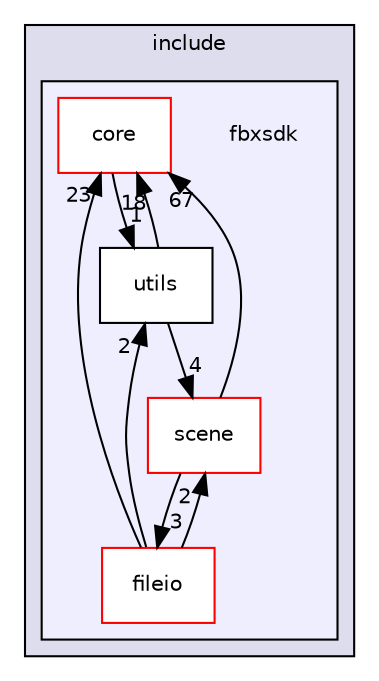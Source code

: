 digraph "C:/github/FBXpythonSDK201701/FBXpythonSDK201701/2017.1/include/fbxsdk" {
  compound=true
  node [ fontsize="10", fontname="Helvetica"];
  edge [ labelfontsize="10", labelfontname="Helvetica"];
  subgraph clusterdir_5150d3ec408cc88d4a430afaa310edb3 {
    graph [ bgcolor="#ddddee", pencolor="black", label="include" fontname="Helvetica", fontsize="10", URL="dir_5150d3ec408cc88d4a430afaa310edb3.html"]
  subgraph clusterdir_e7a7a586c60171c9c47f14bdba965fea {
    graph [ bgcolor="#eeeeff", pencolor="black", label="" URL="dir_e7a7a586c60171c9c47f14bdba965fea.html"];
    dir_e7a7a586c60171c9c47f14bdba965fea [shape=plaintext label="fbxsdk"];
    dir_dc5f68bdde303aff54e2a4c8ef8e1df0 [shape=box label="core" color="red" fillcolor="white" style="filled" URL="dir_dc5f68bdde303aff54e2a4c8ef8e1df0.html"];
    dir_0b4884537417db73e9151a961b9e458f [shape=box label="fileio" color="red" fillcolor="white" style="filled" URL="dir_0b4884537417db73e9151a961b9e458f.html"];
    dir_441596eda9d85fa6dd6bb5a95a3b13d3 [shape=box label="scene" color="red" fillcolor="white" style="filled" URL="dir_441596eda9d85fa6dd6bb5a95a3b13d3.html"];
    dir_48b60236b2acc8d1ee8a92b06080c54c [shape=box label="utils" color="black" fillcolor="white" style="filled" URL="dir_48b60236b2acc8d1ee8a92b06080c54c.html"];
  }
  }
  dir_48b60236b2acc8d1ee8a92b06080c54c->dir_441596eda9d85fa6dd6bb5a95a3b13d3 [headlabel="4", labeldistance=1.5 headhref="dir_000017_000012.html"];
  dir_48b60236b2acc8d1ee8a92b06080c54c->dir_dc5f68bdde303aff54e2a4c8ef8e1df0 [headlabel="18", labeldistance=1.5 headhref="dir_000017_000004.html"];
  dir_441596eda9d85fa6dd6bb5a95a3b13d3->dir_0b4884537417db73e9151a961b9e458f [headlabel="3", labeldistance=1.5 headhref="dir_000012_000009.html"];
  dir_441596eda9d85fa6dd6bb5a95a3b13d3->dir_dc5f68bdde303aff54e2a4c8ef8e1df0 [headlabel="67", labeldistance=1.5 headhref="dir_000012_000004.html"];
  dir_0b4884537417db73e9151a961b9e458f->dir_48b60236b2acc8d1ee8a92b06080c54c [headlabel="2", labeldistance=1.5 headhref="dir_000009_000017.html"];
  dir_0b4884537417db73e9151a961b9e458f->dir_441596eda9d85fa6dd6bb5a95a3b13d3 [headlabel="2", labeldistance=1.5 headhref="dir_000009_000012.html"];
  dir_0b4884537417db73e9151a961b9e458f->dir_dc5f68bdde303aff54e2a4c8ef8e1df0 [headlabel="23", labeldistance=1.5 headhref="dir_000009_000004.html"];
  dir_dc5f68bdde303aff54e2a4c8ef8e1df0->dir_48b60236b2acc8d1ee8a92b06080c54c [headlabel="1", labeldistance=1.5 headhref="dir_000004_000017.html"];
}
